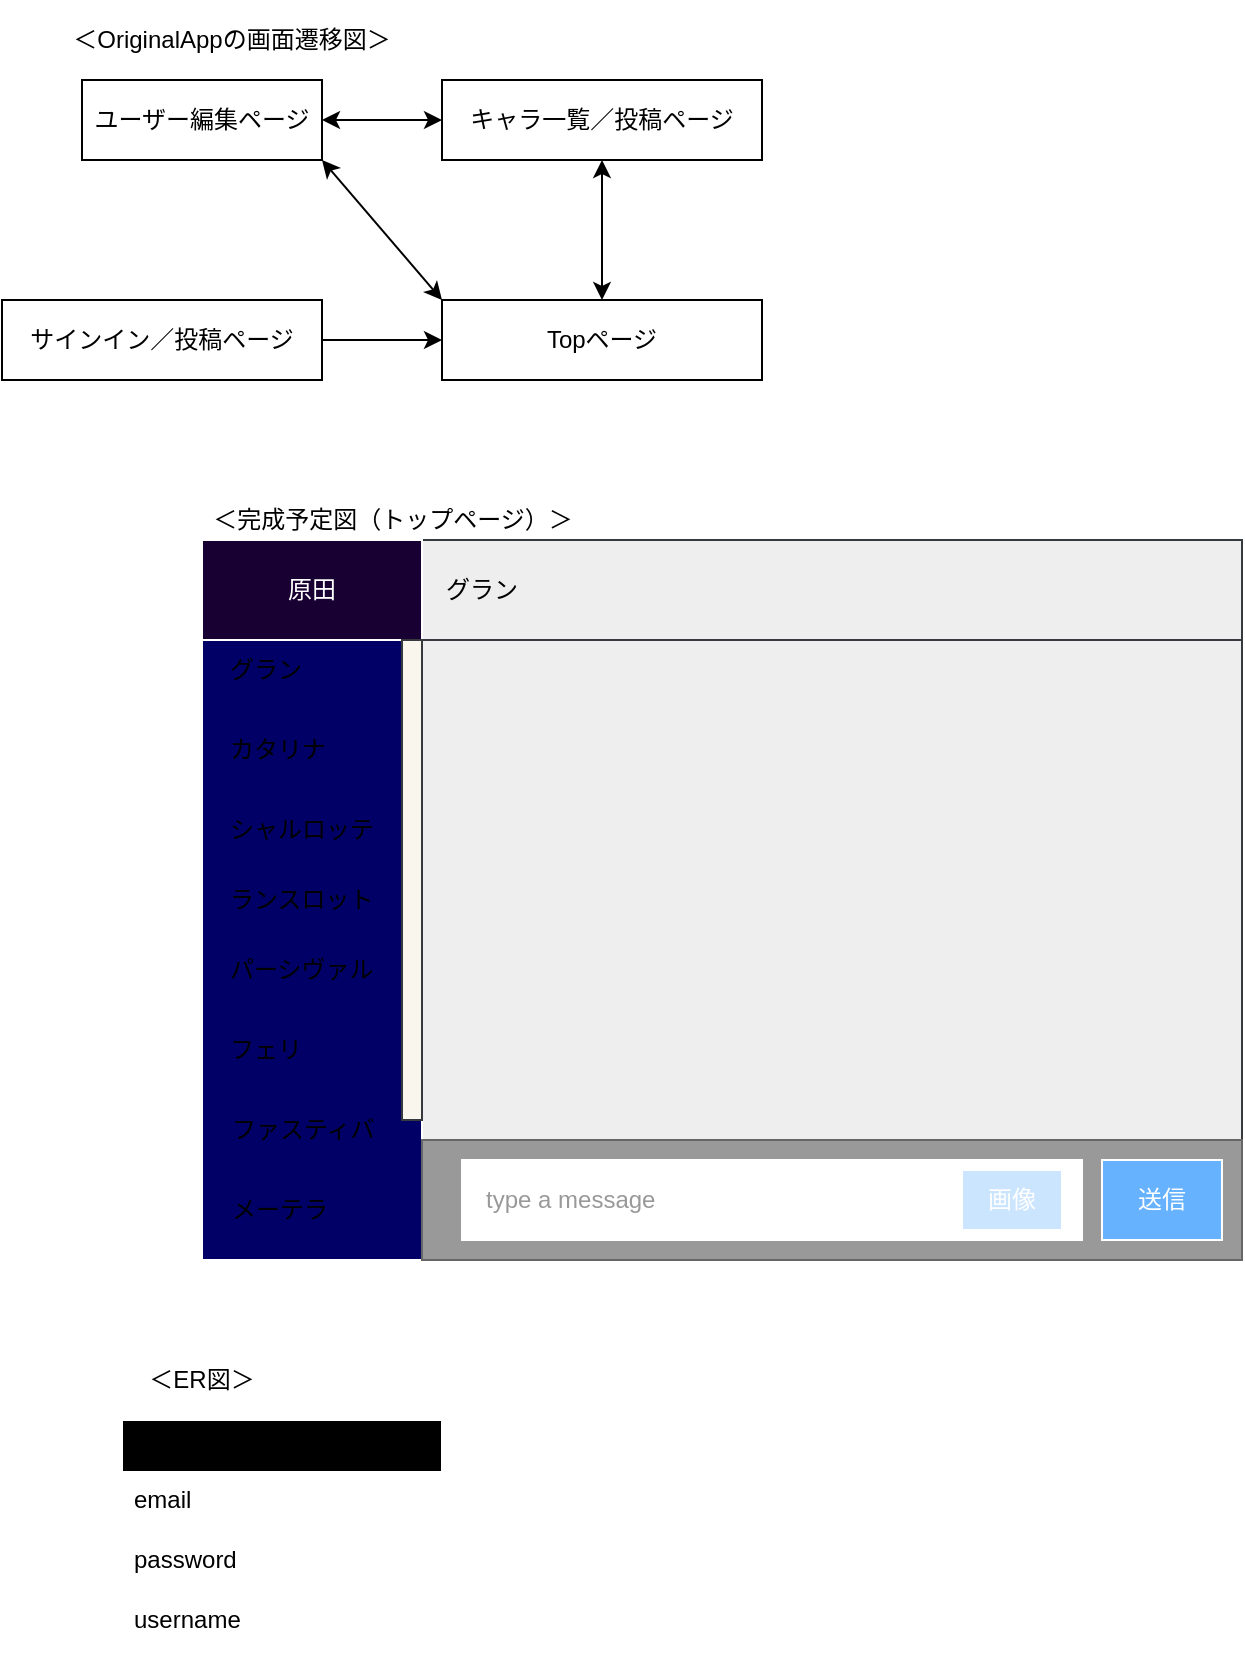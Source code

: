<mxfile version="13.6.5">
    <diagram id="Qe6g8cmXNaseTRAAV8rn" name="ページ1">
        <mxGraphModel dx="647" dy="331" grid="1" gridSize="10" guides="1" tooltips="1" connect="1" arrows="1" fold="1" page="1" pageScale="1" pageWidth="827" pageHeight="1169" math="0" shadow="0">
            <root>
                <mxCell id="0"/>
                <mxCell id="1" parent="0"/>
                <mxCell id="2" value="＜OriginalAppの画面遷移図＞" style="text;html=1;strokeColor=none;fillColor=none;align=center;verticalAlign=middle;whiteSpace=wrap;rounded=0;" vertex="1" parent="1">
                    <mxGeometry x="50" y="10" width="170" height="40" as="geometry"/>
                </mxCell>
                <mxCell id="3" value="ユーザー編集ページ" style="rounded=0;whiteSpace=wrap;html=1;" vertex="1" parent="1">
                    <mxGeometry x="60" y="50" width="120" height="40" as="geometry"/>
                </mxCell>
                <mxCell id="4" value="キャラ一覧／投稿ページ" style="rounded=0;whiteSpace=wrap;html=1;" vertex="1" parent="1">
                    <mxGeometry x="240" y="50" width="160" height="40" as="geometry"/>
                </mxCell>
                <mxCell id="5" value="サインイン／投稿ページ" style="rounded=0;whiteSpace=wrap;html=1;" vertex="1" parent="1">
                    <mxGeometry x="20" y="160" width="160" height="40" as="geometry"/>
                </mxCell>
                <mxCell id="6" value="Topページ" style="rounded=0;whiteSpace=wrap;html=1;" vertex="1" parent="1">
                    <mxGeometry x="240" y="160" width="160" height="40" as="geometry"/>
                </mxCell>
                <mxCell id="7" value="" style="endArrow=classic;html=1;exitX=1;exitY=0.5;exitDx=0;exitDy=0;entryX=0;entryY=0.5;entryDx=0;entryDy=0;" edge="1" parent="1" source="5" target="6">
                    <mxGeometry width="50" height="50" relative="1" as="geometry">
                        <mxPoint x="260" y="240" as="sourcePoint"/>
                        <mxPoint x="310" y="190" as="targetPoint"/>
                    </mxGeometry>
                </mxCell>
                <mxCell id="8" value="" style="endArrow=classic;startArrow=classic;html=1;exitX=1;exitY=1;exitDx=0;exitDy=0;entryX=0;entryY=0;entryDx=0;entryDy=0;" edge="1" parent="1" source="3" target="6">
                    <mxGeometry width="50" height="50" relative="1" as="geometry">
                        <mxPoint x="260" y="240" as="sourcePoint"/>
                        <mxPoint x="310" y="190" as="targetPoint"/>
                    </mxGeometry>
                </mxCell>
                <mxCell id="9" value="" style="endArrow=classic;startArrow=classic;html=1;entryX=1;entryY=0.5;entryDx=0;entryDy=0;exitX=0;exitY=0.5;exitDx=0;exitDy=0;" edge="1" parent="1" source="4" target="3">
                    <mxGeometry width="50" height="50" relative="1" as="geometry">
                        <mxPoint x="260" y="240" as="sourcePoint"/>
                        <mxPoint x="310" y="190" as="targetPoint"/>
                    </mxGeometry>
                </mxCell>
                <mxCell id="10" value="" style="endArrow=classic;startArrow=classic;html=1;entryX=0.5;entryY=1;entryDx=0;entryDy=0;exitX=0.5;exitY=0;exitDx=0;exitDy=0;" edge="1" parent="1" source="6" target="4">
                    <mxGeometry width="50" height="50" relative="1" as="geometry">
                        <mxPoint x="260" y="240" as="sourcePoint"/>
                        <mxPoint x="310" y="190" as="targetPoint"/>
                    </mxGeometry>
                </mxCell>
                <mxCell id="11" value="＜完成予定図（トップページ）＞" style="text;html=1;strokeColor=none;fillColor=none;align=center;verticalAlign=middle;whiteSpace=wrap;rounded=0;" vertex="1" parent="1">
                    <mxGeometry x="121" y="260" width="189" height="20" as="geometry"/>
                </mxCell>
                <mxCell id="12" value="" style="shape=internalStorage;whiteSpace=wrap;html=1;backgroundOutline=1;dx=110;dy=50;strokeColor=#36393d;fillColor=#eeeeee;" vertex="1" parent="1">
                    <mxGeometry x="120" y="280" width="520" height="360" as="geometry"/>
                </mxCell>
                <mxCell id="13" value="原田" style="rounded=0;whiteSpace=wrap;html=1;fontColor=#ffffff;fillColor=#190033;strokeColor=#FFFFFF;" vertex="1" parent="1">
                    <mxGeometry x="120" y="280" width="110" height="50" as="geometry"/>
                </mxCell>
                <mxCell id="14" value="" style="rounded=0;whiteSpace=wrap;html=1;fontColor=#ffffff;strokeColor=#FFFFFF;fillColor=#000066;align=left;" vertex="1" parent="1">
                    <mxGeometry x="120" y="330" width="110" height="310" as="geometry"/>
                </mxCell>
                <mxCell id="15" value="&lt;span&gt;　グラン&lt;/span&gt;" style="text;html=1;strokeColor=none;fillColor=none;align=left;verticalAlign=middle;whiteSpace=wrap;rounded=0;" vertex="1" parent="1">
                    <mxGeometry x="120" y="330" width="90" height="30" as="geometry"/>
                </mxCell>
                <mxCell id="16" value="&lt;span&gt;　カタリナ&lt;/span&gt;" style="text;html=1;strokeColor=none;fillColor=none;align=left;verticalAlign=middle;whiteSpace=wrap;rounded=0;" vertex="1" parent="1">
                    <mxGeometry x="120" y="370" width="90" height="30" as="geometry"/>
                </mxCell>
                <mxCell id="17" value="" style="rounded=0;whiteSpace=wrap;html=1;strokeColor=#36393d;fillColor=#f9f7ed;" vertex="1" parent="1">
                    <mxGeometry x="220" y="330" width="10" height="240" as="geometry"/>
                </mxCell>
                <mxCell id="18" value="&lt;span&gt;　シャルロッテ&lt;/span&gt;" style="text;html=1;strokeColor=none;fillColor=none;align=left;verticalAlign=middle;whiteSpace=wrap;rounded=0;" vertex="1" parent="1">
                    <mxGeometry x="120" y="410" width="90" height="30" as="geometry"/>
                </mxCell>
                <mxCell id="19" value="&lt;span&gt;　ランスロット&lt;/span&gt;" style="text;html=1;strokeColor=none;fillColor=none;align=left;verticalAlign=middle;whiteSpace=wrap;rounded=0;" vertex="1" parent="1">
                    <mxGeometry x="120" y="445" width="100" height="30" as="geometry"/>
                </mxCell>
                <mxCell id="20" value="&lt;span&gt;　パーシヴァル&lt;/span&gt;" style="text;html=1;strokeColor=none;fillColor=none;align=left;verticalAlign=middle;whiteSpace=wrap;rounded=0;" vertex="1" parent="1">
                    <mxGeometry x="120" y="480" width="100" height="30" as="geometry"/>
                </mxCell>
                <mxCell id="21" value="&lt;span&gt;　フェリ&lt;/span&gt;" style="text;html=1;strokeColor=none;fillColor=none;align=left;verticalAlign=middle;whiteSpace=wrap;rounded=0;" vertex="1" parent="1">
                    <mxGeometry x="120" y="520" width="100" height="30" as="geometry"/>
                </mxCell>
                <mxCell id="22" value="&lt;span&gt;　ファスティバ&lt;/span&gt;" style="text;html=1;strokeColor=none;fillColor=none;align=left;verticalAlign=middle;whiteSpace=wrap;rounded=0;" vertex="1" parent="1">
                    <mxGeometry x="121" y="560" width="100" height="30" as="geometry"/>
                </mxCell>
                <mxCell id="23" value="&lt;span&gt;　メーテラ&lt;/span&gt;" style="text;html=1;strokeColor=none;fillColor=none;align=left;verticalAlign=middle;whiteSpace=wrap;rounded=0;" vertex="1" parent="1">
                    <mxGeometry x="121" y="600" width="100" height="30" as="geometry"/>
                </mxCell>
                <mxCell id="24" value="グラン" style="text;html=1;strokeColor=none;fillColor=none;align=center;verticalAlign=middle;whiteSpace=wrap;rounded=0;fontColor=#000000;" vertex="1" parent="1">
                    <mxGeometry x="230" y="290" width="60" height="30" as="geometry"/>
                </mxCell>
                <mxCell id="25" value="" style="rounded=0;whiteSpace=wrap;html=1;strokeColor=#666666;fillColor=#999999;" vertex="1" parent="1">
                    <mxGeometry x="230" y="580" width="410" height="60" as="geometry"/>
                </mxCell>
                <mxCell id="26" value="" style="rounded=0;whiteSpace=wrap;html=1;strokeColor=#FFFFFF;gradientColor=none;fontColor=#000000;fillColor=#FFFFFF;" vertex="1" parent="1">
                    <mxGeometry x="250" y="590" width="310" height="40" as="geometry"/>
                </mxCell>
                <mxCell id="27" value="&lt;font color=&quot;#ffffff&quot;&gt;画像&lt;/font&gt;" style="rounded=0;whiteSpace=wrap;html=1;strokeColor=#FFFFFF;gradientColor=none;fontColor=#000000;fillColor=#CCE5FF;" vertex="1" parent="1">
                    <mxGeometry x="500" y="595" width="50" height="30" as="geometry"/>
                </mxCell>
                <mxCell id="28" value="&lt;font color=&quot;#999999&quot;&gt;type a message&lt;/font&gt;" style="text;html=1;strokeColor=none;fillColor=none;align=left;verticalAlign=middle;whiteSpace=wrap;rounded=0;fontColor=#000000;" vertex="1" parent="1">
                    <mxGeometry x="260" y="600" width="120" height="20" as="geometry"/>
                </mxCell>
                <mxCell id="29" value="&lt;font color=&quot;#ffffff&quot;&gt;送信&lt;/font&gt;" style="rounded=0;whiteSpace=wrap;html=1;strokeColor=#FFFFFF;gradientColor=none;fontColor=#000000;fillColor=#66B2FF;" vertex="1" parent="1">
                    <mxGeometry x="570" y="590" width="60" height="40" as="geometry"/>
                </mxCell>
                <mxCell id="30" value="＜ER図＞" style="text;html=1;strokeColor=none;fillColor=none;align=center;verticalAlign=middle;whiteSpace=wrap;rounded=0;" vertex="1" parent="1">
                    <mxGeometry x="80" y="680" width="80" height="40" as="geometry"/>
                </mxCell>
                <mxCell id="31" value="Usersテーブル" style="swimlane;fontStyle=0;childLayout=stackLayout;horizontal=1;startSize=26;horizontalStack=0;resizeParent=1;resizeParentMax=0;resizeLast=0;collapsible=1;marginBottom=0;align=center;fontSize=14;strokeColor=#FFFFFF;gradientColor=none;fillColor=#000000;" vertex="1" parent="1">
                    <mxGeometry x="80" y="720" width="160" height="116" as="geometry"/>
                </mxCell>
                <mxCell id="32" value="email" style="text;strokeColor=none;fillColor=none;spacingLeft=4;spacingRight=4;overflow=hidden;rotatable=0;points=[[0,0.5],[1,0.5]];portConstraint=eastwest;fontSize=12;" vertex="1" parent="31">
                    <mxGeometry y="26" width="160" height="30" as="geometry"/>
                </mxCell>
                <mxCell id="33" value="password" style="text;strokeColor=none;fillColor=none;spacingLeft=4;spacingRight=4;overflow=hidden;rotatable=0;points=[[0,0.5],[1,0.5]];portConstraint=eastwest;fontSize=12;" vertex="1" parent="31">
                    <mxGeometry y="56" width="160" height="30" as="geometry"/>
                </mxCell>
                <mxCell id="34" value="username" style="text;strokeColor=none;fillColor=none;spacingLeft=4;spacingRight=4;overflow=hidden;rotatable=0;points=[[0,0.5],[1,0.5]];portConstraint=eastwest;fontSize=12;" vertex="1" parent="31">
                    <mxGeometry y="86" width="160" height="30" as="geometry"/>
                </mxCell>
            </root>
        </mxGraphModel>
    </diagram>
</mxfile>